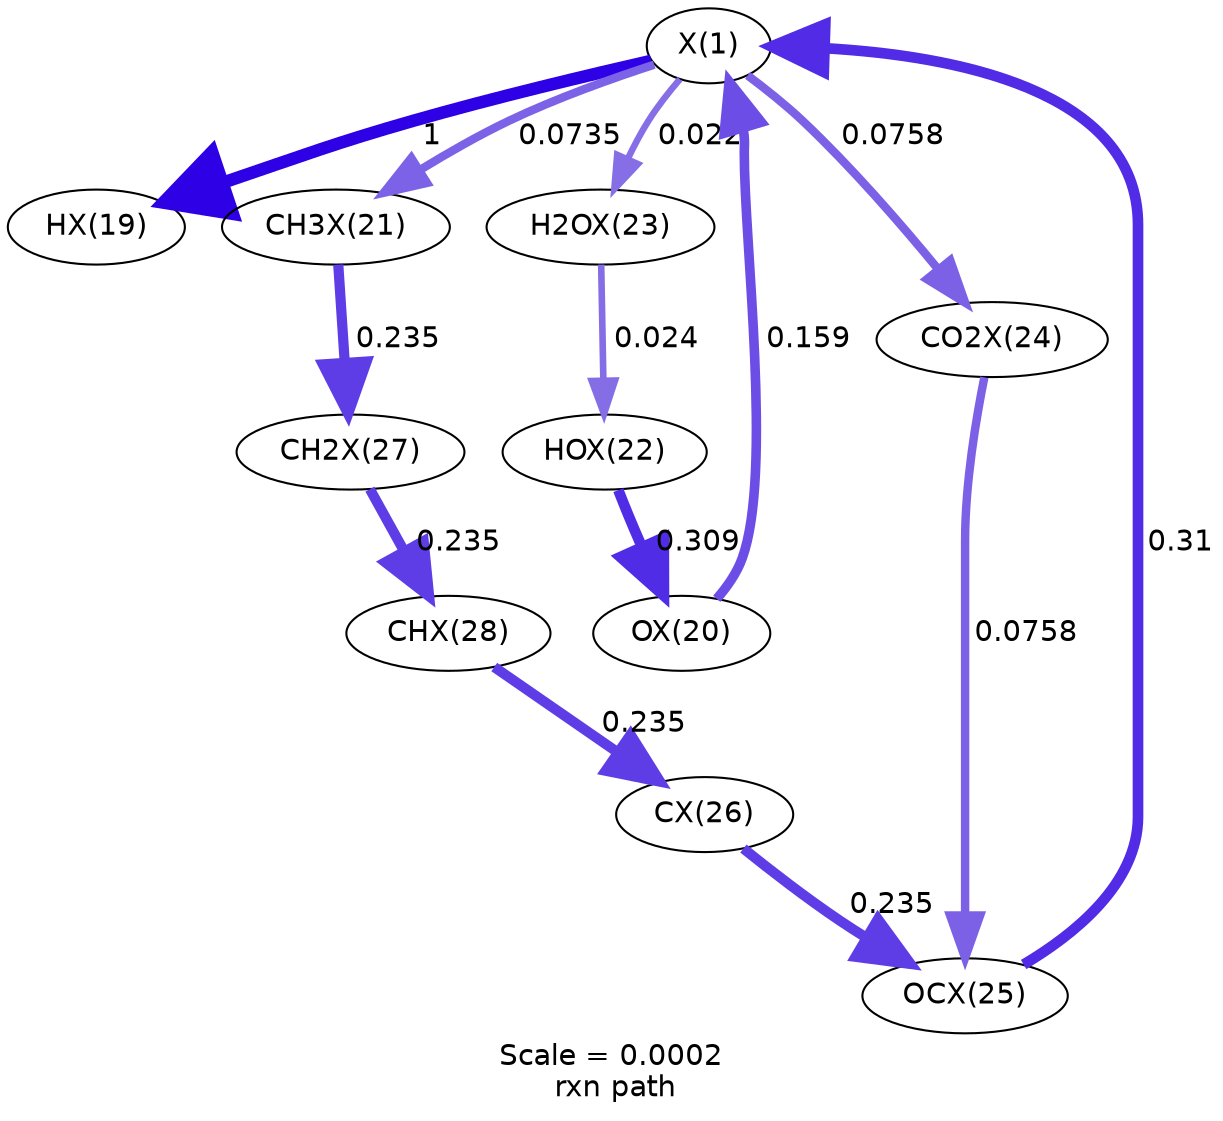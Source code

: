digraph reaction_paths {
center=1;
s22 -> s23[fontname="Helvetica", penwidth=6, arrowsize=3, color="0.7, 1.5, 0.9"
, label=" 1"];
s24 -> s22[fontname="Helvetica", penwidth=4.61, arrowsize=2.31, color="0.7, 0.659, 0.9"
, label=" 0.159"];
s22 -> s25[fontname="Helvetica", penwidth=4.03, arrowsize=2.01, color="0.7, 0.573, 0.9"
, label=" 0.0735"];
s29 -> s22[fontname="Helvetica", penwidth=5.12, arrowsize=2.56, color="0.7, 0.81, 0.9"
, label=" 0.31"];
s22 -> s27[fontname="Helvetica", penwidth=3.12, arrowsize=1.56, color="0.7, 0.522, 0.9"
, label=" 0.022"];
s22 -> s28[fontname="Helvetica", penwidth=4.05, arrowsize=2.03, color="0.7, 0.576, 0.9"
, label=" 0.0758"];
s26 -> s24[fontname="Helvetica", penwidth=5.11, arrowsize=2.56, color="0.7, 0.809, 0.9"
, label=" 0.309"];
s27 -> s26[fontname="Helvetica", penwidth=3.18, arrowsize=1.59, color="0.7, 0.524, 0.9"
, label=" 0.024"];
s25 -> s31[fontname="Helvetica", penwidth=4.91, arrowsize=2.45, color="0.7, 0.735, 0.9"
, label=" 0.235"];
s31 -> s32[fontname="Helvetica", penwidth=4.91, arrowsize=2.45, color="0.7, 0.735, 0.9"
, label=" 0.235"];
s32 -> s30[fontname="Helvetica", penwidth=4.91, arrowsize=2.45, color="0.7, 0.735, 0.9"
, label=" 0.235"];
s30 -> s29[fontname="Helvetica", penwidth=4.91, arrowsize=2.45, color="0.7, 0.735, 0.9"
, label=" 0.235"];
s28 -> s29[fontname="Helvetica", penwidth=4.05, arrowsize=2.03, color="0.7, 0.576, 0.9"
, label=" 0.0758"];
s22 [ fontname="Helvetica", label="X(1)"];
s23 [ fontname="Helvetica", label="HX(19)"];
s24 [ fontname="Helvetica", label="OX(20)"];
s25 [ fontname="Helvetica", label="CH3X(21)"];
s26 [ fontname="Helvetica", label="HOX(22)"];
s27 [ fontname="Helvetica", label="H2OX(23)"];
s28 [ fontname="Helvetica", label="CO2X(24)"];
s29 [ fontname="Helvetica", label="OCX(25)"];
s30 [ fontname="Helvetica", label="CX(26)"];
s31 [ fontname="Helvetica", label="CH2X(27)"];
s32 [ fontname="Helvetica", label="CHX(28)"];
 label = "Scale = 0.0002\l rxn path";
 fontname = "Helvetica";
}
